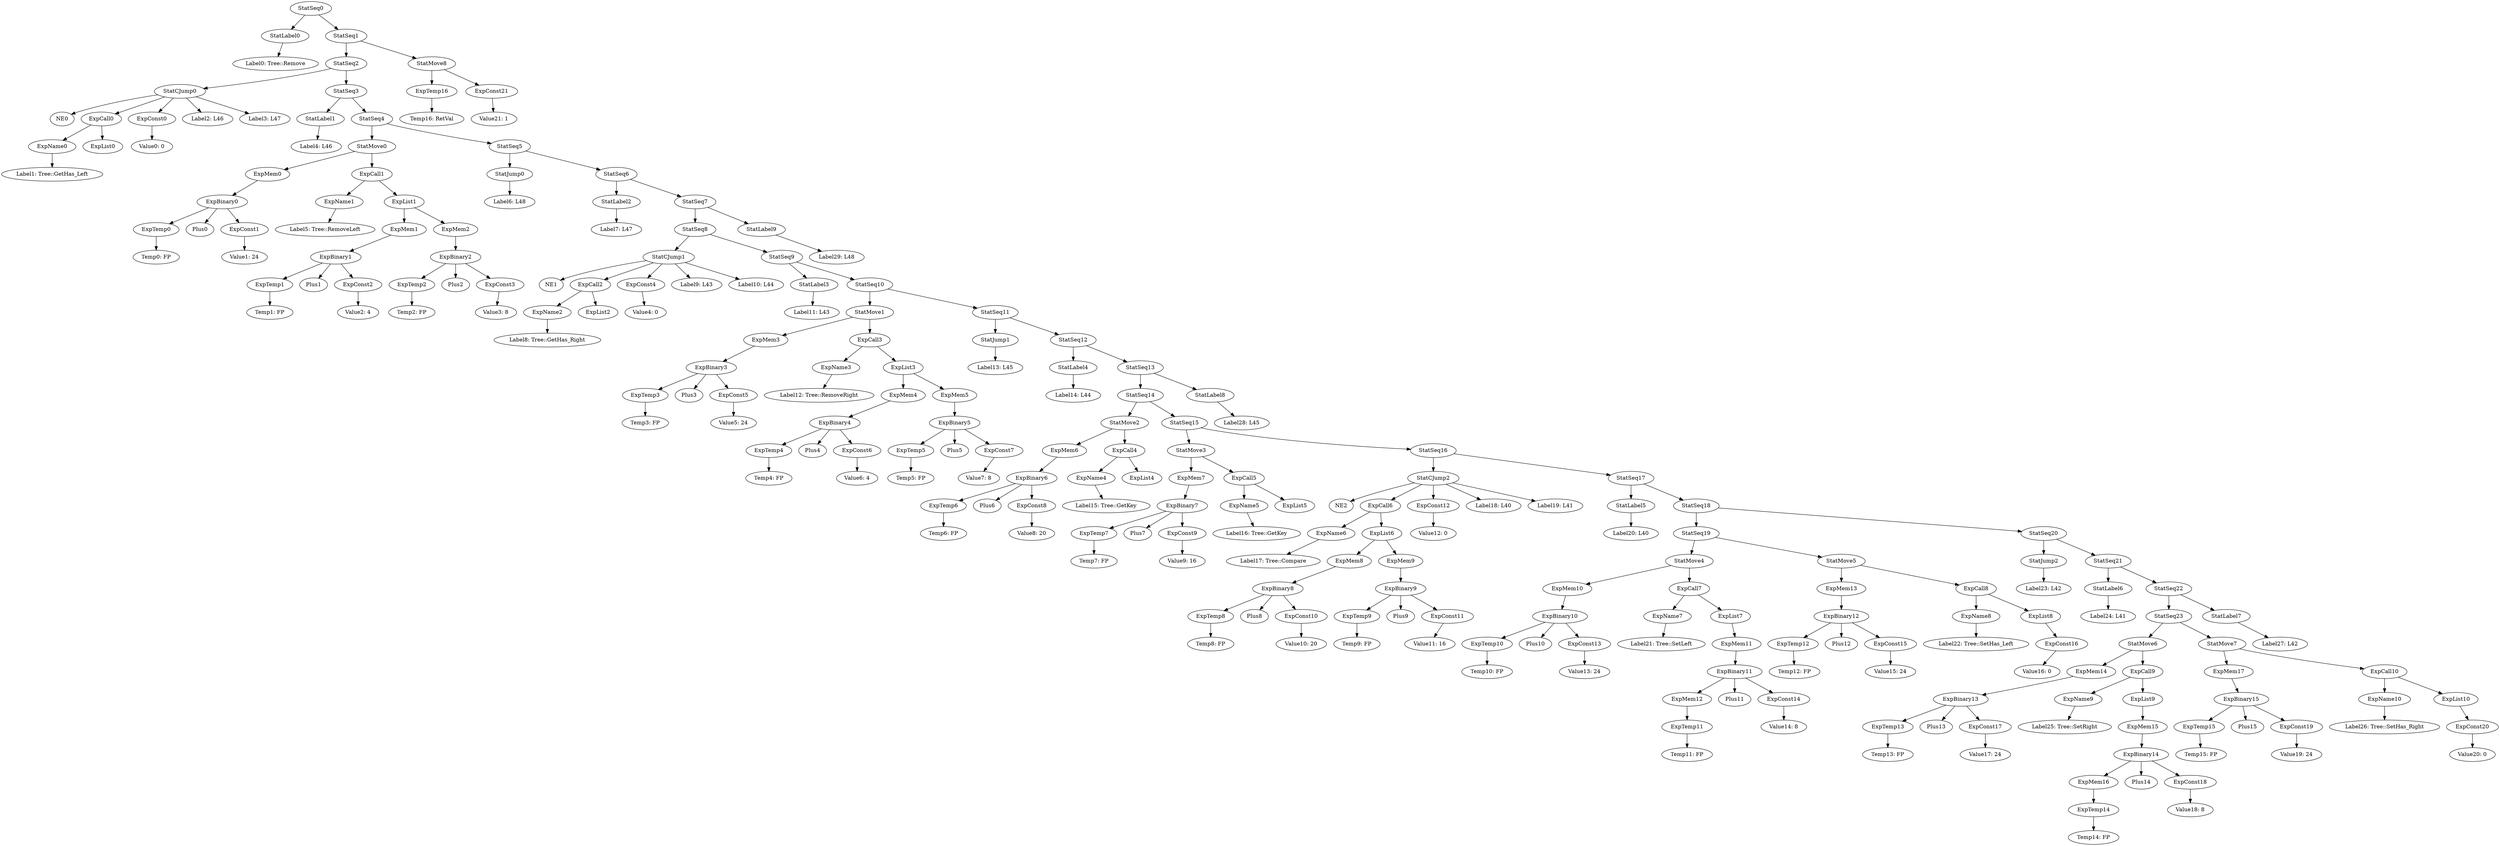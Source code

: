 digraph {
	ordering = out;
	StatLabel9 -> "Label29: L48";
	StatLabel8 -> "Label28: L45";
	StatMove8 -> ExpTemp16;
	StatMove8 -> ExpConst21;
	StatLabel7 -> "Label27: L42";
	StatSeq22 -> StatSeq23;
	StatSeq22 -> StatLabel7;
	ExpList10 -> ExpConst20;
	ExpConst20 -> "Value20: 0";
	ExpCall10 -> ExpName10;
	ExpCall10 -> ExpList10;
	ExpName10 -> "Label26: Tree::SetHas_Right";
	StatMove7 -> ExpMem17;
	StatMove7 -> ExpCall10;
	ExpMem17 -> ExpBinary15;
	ExpTemp15 -> "Temp15: FP";
	ExpConst19 -> "Value19: 24";
	ExpTemp14 -> "Temp14: FP";
	ExpConst21 -> "Value21: 1";
	ExpCall9 -> ExpName9;
	ExpCall9 -> ExpList9;
	ExpName9 -> "Label25: Tree::SetRight";
	StatMove6 -> ExpMem14;
	StatMove6 -> ExpCall9;
	ExpMem14 -> ExpBinary13;
	ExpConst17 -> "Value17: 24";
	ExpTemp13 -> "Temp13: FP";
	StatSeq21 -> StatLabel6;
	StatSeq21 -> StatSeq22;
	StatJump2 -> "Label23: L42";
	StatSeq18 -> StatSeq19;
	StatSeq18 -> StatSeq20;
	ExpList8 -> ExpConst16;
	ExpConst16 -> "Value16: 0";
	ExpMem13 -> ExpBinary12;
	ExpCall8 -> ExpName8;
	ExpCall8 -> ExpList8;
	ExpConst15 -> "Value15: 24";
	StatLabel6 -> "Label24: L41";
	ExpTemp12 -> "Temp12: FP";
	StatSeq19 -> StatMove4;
	StatSeq19 -> StatMove5;
	ExpMem11 -> ExpBinary11;
	ExpConst14 -> "Value14: 8";
	ExpMem12 -> ExpTemp11;
	ExpTemp11 -> "Temp11: FP";
	ExpCall7 -> ExpName7;
	ExpCall7 -> ExpList7;
	ExpList9 -> ExpMem15;
	ExpConst0 -> "Value0: 0";
	ExpList7 -> ExpMem11;
	ExpName3 -> "Label12: Tree::RemoveRight";
	ExpMem3 -> ExpBinary3;
	ExpConst2 -> "Value2: 4";
	ExpConst4 -> "Value4: 0";
	ExpTemp3 -> "Temp3: FP";
	StatSeq8 -> StatCJump1;
	StatSeq8 -> StatSeq9;
	StatSeq6 -> StatLabel2;
	StatSeq6 -> StatSeq7;
	ExpConst3 -> "Value3: 8";
	ExpBinary2 -> ExpTemp2;
	ExpBinary2 -> Plus2;
	ExpBinary2 -> ExpConst3;
	ExpMem5 -> ExpBinary5;
	ExpTemp0 -> "Temp0: FP";
	ExpTemp7 -> "Temp7: FP";
	StatSeq3 -> StatLabel1;
	StatSeq3 -> StatSeq4;
	ExpBinary3 -> ExpTemp3;
	ExpBinary3 -> Plus3;
	ExpBinary3 -> ExpConst5;
	StatLabel3 -> "Label11: L43";
	ExpMem7 -> ExpBinary7;
	StatSeq15 -> StatMove3;
	StatSeq15 -> StatSeq16;
	StatMove0 -> ExpMem0;
	StatMove0 -> ExpCall1;
	ExpList6 -> ExpMem8;
	ExpList6 -> ExpMem9;
	ExpConst1 -> "Value1: 24";
	ExpName1 -> "Label5: Tree::RemoveLeft";
	StatSeq10 -> StatMove1;
	StatSeq10 -> StatSeq11;
	StatSeq14 -> StatMove2;
	StatSeq14 -> StatSeq15;
	StatSeq2 -> StatCJump0;
	StatSeq2 -> StatSeq3;
	StatSeq9 -> StatLabel3;
	StatSeq9 -> StatSeq10;
	ExpCall0 -> ExpName0;
	ExpCall0 -> ExpList0;
	ExpCall1 -> ExpName1;
	ExpCall1 -> ExpList1;
	StatSeq1 -> StatSeq2;
	StatSeq1 -> StatMove8;
	ExpMem2 -> ExpBinary2;
	StatLabel1 -> "Label4: L46";
	StatJump0 -> "Label6: L48";
	ExpName7 -> "Label21: Tree::SetLeft";
	ExpMem1 -> ExpBinary1;
	ExpConst6 -> "Value6: 4";
	StatSeq13 -> StatSeq14;
	StatSeq13 -> StatLabel8;
	ExpMem9 -> ExpBinary9;
	StatMove1 -> ExpMem3;
	StatMove1 -> ExpCall3;
	ExpBinary14 -> ExpMem16;
	ExpBinary14 -> Plus14;
	ExpBinary14 -> ExpConst18;
	StatSeq5 -> StatJump0;
	StatSeq5 -> StatSeq6;
	StatSeq23 -> StatMove6;
	StatSeq23 -> StatMove7;
	StatLabel4 -> "Label14: L44";
	ExpName8 -> "Label22: Tree::SetHas_Left";
	StatLabel0 -> "Label0: Tree::Remove";
	StatSeq17 -> StatLabel5;
	StatSeq17 -> StatSeq18;
	StatCJump0 -> NE0;
	StatCJump0 -> ExpCall0;
	StatCJump0 -> ExpConst0;
	StatCJump0 -> "Label2: L46";
	StatCJump0 -> "Label3: L47";
	ExpConst8 -> "Value8: 20";
	ExpName0 -> "Label1: Tree::GetHas_Left";
	ExpConst18 -> "Value18: 8";
	ExpBinary12 -> ExpTemp12;
	ExpBinary12 -> Plus12;
	ExpBinary12 -> ExpConst15;
	ExpName5 -> "Label16: Tree::GetKey";
	ExpBinary0 -> ExpTemp0;
	ExpBinary0 -> Plus0;
	ExpBinary0 -> ExpConst1;
	StatCJump1 -> NE1;
	StatCJump1 -> ExpCall2;
	StatCJump1 -> ExpConst4;
	StatCJump1 -> "Label9: L43";
	StatCJump1 -> "Label10: L44";
	ExpCall3 -> ExpName3;
	ExpCall3 -> ExpList3;
	ExpMem0 -> ExpBinary0;
	ExpName2 -> "Label8: Tree::GetHas_Right";
	ExpConst5 -> "Value5: 24";
	StatSeq0 -> StatLabel0;
	StatSeq0 -> StatSeq1;
	ExpBinary4 -> ExpTemp4;
	ExpBinary4 -> Plus4;
	ExpBinary4 -> ExpConst6;
	ExpList1 -> ExpMem1;
	ExpList1 -> ExpMem2;
	ExpTemp1 -> "Temp1: FP";
	ExpBinary15 -> ExpTemp15;
	ExpBinary15 -> Plus15;
	ExpBinary15 -> ExpConst19;
	ExpCall2 -> ExpName2;
	ExpCall2 -> ExpList2;
	ExpTemp2 -> "Temp2: FP";
	ExpBinary11 -> ExpMem12;
	ExpBinary11 -> Plus11;
	ExpBinary11 -> ExpConst14;
	ExpMem4 -> ExpBinary4;
	ExpName4 -> "Label15: Tree::GetKey";
	ExpList3 -> ExpMem4;
	ExpList3 -> ExpMem5;
	ExpTemp5 -> "Temp5: FP";
	ExpTemp4 -> "Temp4: FP";
	StatLabel5 -> "Label20: L40";
	ExpBinary5 -> ExpTemp5;
	ExpBinary5 -> Plus5;
	ExpBinary5 -> ExpConst7;
	StatSeq20 -> StatJump2;
	StatSeq20 -> StatSeq21;
	StatSeq11 -> StatJump1;
	StatSeq11 -> StatSeq12;
	ExpConst7 -> "Value7: 8";
	StatSeq4 -> StatMove0;
	StatSeq4 -> StatSeq5;
	StatJump1 -> "Label13: L45";
	StatSeq12 -> StatLabel4;
	StatSeq12 -> StatSeq13;
	ExpTemp6 -> "Temp6: FP";
	ExpMem16 -> ExpTemp14;
	ExpBinary6 -> ExpTemp6;
	ExpBinary6 -> Plus6;
	ExpBinary6 -> ExpConst8;
	ExpMem6 -> ExpBinary6;
	ExpTemp16 -> "Temp16: RetVal";
	StatCJump2 -> NE2;
	StatCJump2 -> ExpCall6;
	StatCJump2 -> ExpConst12;
	StatCJump2 -> "Label18: L40";
	StatCJump2 -> "Label19: L41";
	ExpBinary13 -> ExpTemp13;
	ExpBinary13 -> Plus13;
	ExpBinary13 -> ExpConst17;
	StatMove2 -> ExpMem6;
	StatMove2 -> ExpCall4;
	ExpMem15 -> ExpBinary14;
	ExpTemp8 -> "Temp8: FP";
	ExpConst12 -> "Value12: 0";
	StatMove3 -> ExpMem7;
	StatMove3 -> ExpCall5;
	ExpCall5 -> ExpName5;
	ExpCall5 -> ExpList5;
	ExpName6 -> "Label17: Tree::Compare";
	ExpBinary8 -> ExpTemp8;
	ExpBinary8 -> Plus8;
	ExpBinary8 -> ExpConst10;
	ExpBinary1 -> ExpTemp1;
	ExpBinary1 -> Plus1;
	ExpBinary1 -> ExpConst2;
	ExpConst10 -> "Value10: 20";
	StatMove5 -> ExpMem13;
	StatMove5 -> ExpCall8;
	StatLabel2 -> "Label7: L47";
	ExpConst9 -> "Value9: 16";
	StatMove4 -> ExpMem10;
	StatMove4 -> ExpCall7;
	ExpMem8 -> ExpBinary8;
	ExpCall4 -> ExpName4;
	ExpCall4 -> ExpList4;
	ExpTemp9 -> "Temp9: FP";
	ExpBinary7 -> ExpTemp7;
	ExpBinary7 -> Plus7;
	ExpBinary7 -> ExpConst9;
	ExpBinary9 -> ExpTemp9;
	ExpBinary9 -> Plus9;
	ExpBinary9 -> ExpConst11;
	ExpConst11 -> "Value11: 16";
	StatSeq7 -> StatSeq8;
	StatSeq7 -> StatLabel9;
	StatSeq16 -> StatCJump2;
	StatSeq16 -> StatSeq17;
	ExpBinary10 -> ExpTemp10;
	ExpBinary10 -> Plus10;
	ExpBinary10 -> ExpConst13;
	ExpConst13 -> "Value13: 24";
	ExpCall6 -> ExpName6;
	ExpCall6 -> ExpList6;
	ExpTemp10 -> "Temp10: FP";
	ExpMem10 -> ExpBinary10;
}

